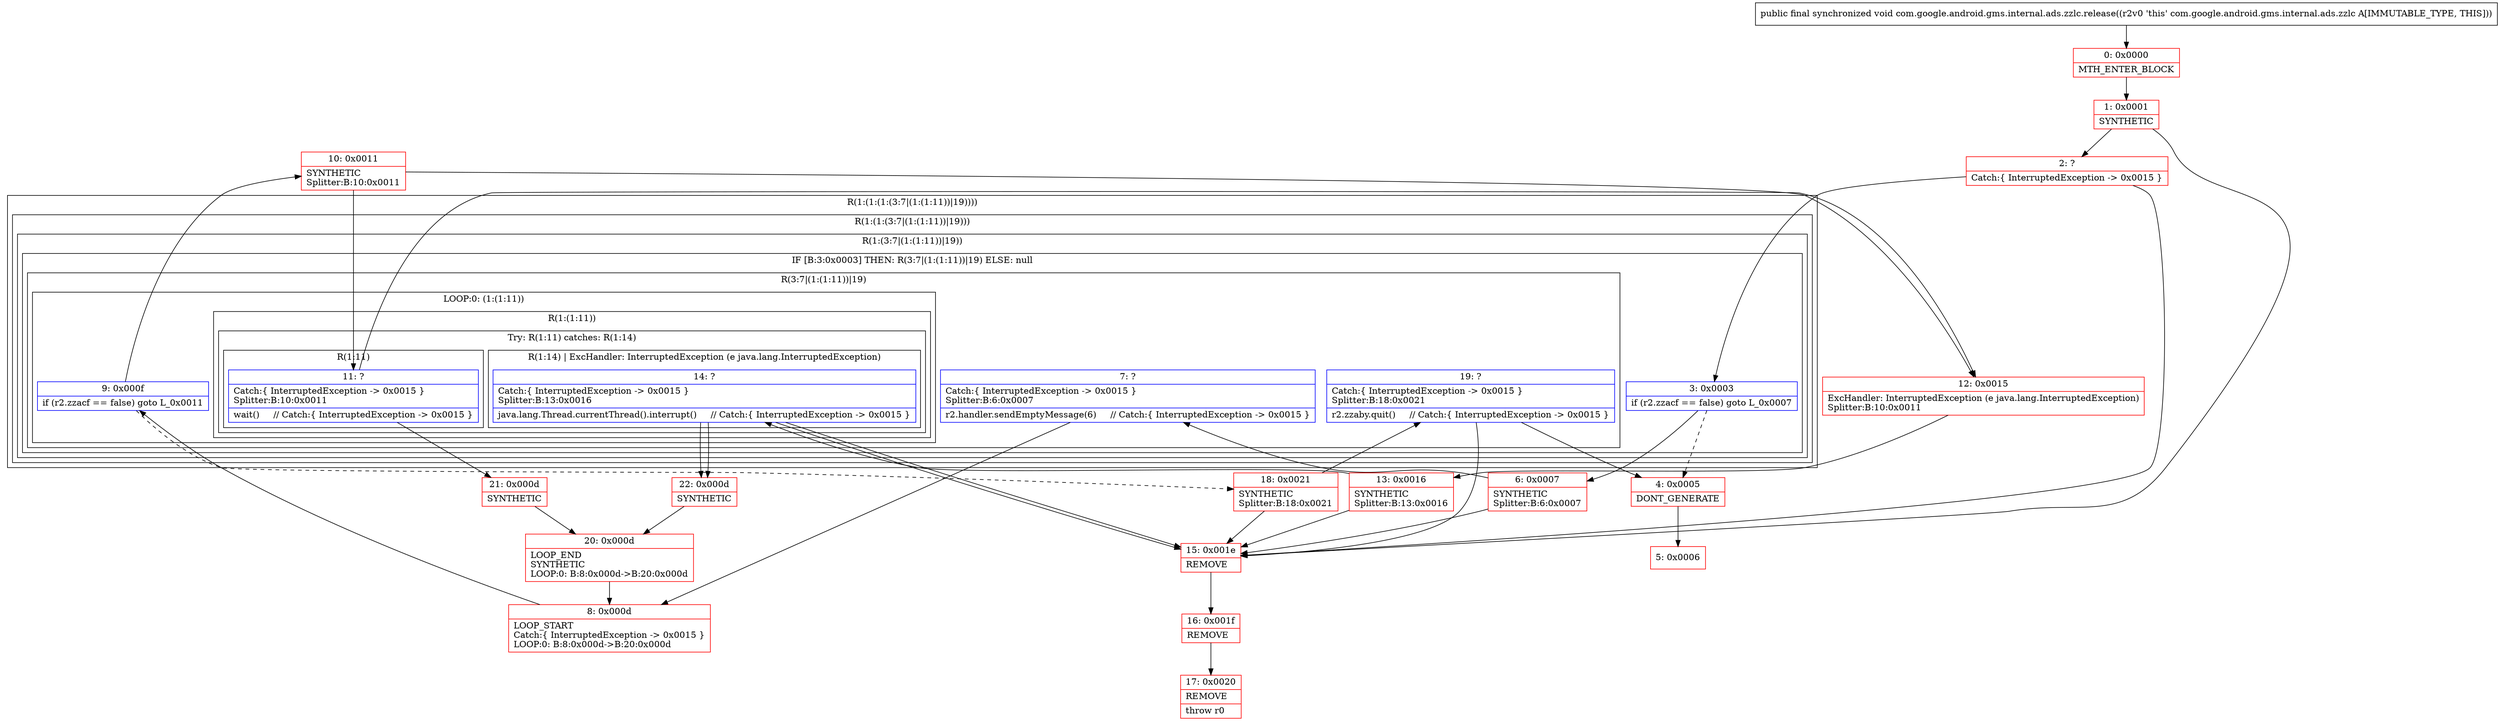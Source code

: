 digraph "CFG forcom.google.android.gms.internal.ads.zzlc.release()V" {
subgraph cluster_Region_43680913 {
label = "R(1:(1:(1:(3:7|(1:(1:11))|19))))";
node [shape=record,color=blue];
subgraph cluster_Region_885591767 {
label = "R(1:(1:(3:7|(1:(1:11))|19)))";
node [shape=record,color=blue];
subgraph cluster_Region_816226102 {
label = "R(1:(3:7|(1:(1:11))|19))";
node [shape=record,color=blue];
subgraph cluster_IfRegion_351474132 {
label = "IF [B:3:0x0003] THEN: R(3:7|(1:(1:11))|19) ELSE: null";
node [shape=record,color=blue];
Node_3 [shape=record,label="{3\:\ 0x0003|if (r2.zzacf == false) goto L_0x0007\l}"];
subgraph cluster_Region_1109111255 {
label = "R(3:7|(1:(1:11))|19)";
node [shape=record,color=blue];
Node_7 [shape=record,label="{7\:\ ?|Catch:\{ InterruptedException \-\> 0x0015 \}\lSplitter:B:6:0x0007\l|r2.handler.sendEmptyMessage(6)     \/\/ Catch:\{ InterruptedException \-\> 0x0015 \}\l}"];
subgraph cluster_LoopRegion_1054384373 {
label = "LOOP:0: (1:(1:11))";
node [shape=record,color=blue];
Node_9 [shape=record,label="{9\:\ 0x000f|if (r2.zzacf == false) goto L_0x0011\l}"];
subgraph cluster_Region_973326135 {
label = "R(1:(1:11))";
node [shape=record,color=blue];
subgraph cluster_TryCatchRegion_913443858 {
label = "Try: R(1:11) catches: R(1:14)";
node [shape=record,color=blue];
subgraph cluster_Region_704157186 {
label = "R(1:11)";
node [shape=record,color=blue];
Node_11 [shape=record,label="{11\:\ ?|Catch:\{ InterruptedException \-\> 0x0015 \}\lSplitter:B:10:0x0011\l|wait()     \/\/ Catch:\{ InterruptedException \-\> 0x0015 \}\l}"];
}
subgraph cluster_Region_1381778624 {
label = "R(1:14) | ExcHandler: InterruptedException (e java.lang.InterruptedException)\l";
node [shape=record,color=blue];
Node_14 [shape=record,label="{14\:\ ?|Catch:\{ InterruptedException \-\> 0x0015 \}\lSplitter:B:13:0x0016\l|java.lang.Thread.currentThread().interrupt()     \/\/ Catch:\{ InterruptedException \-\> 0x0015 \}\l}"];
}
}
}
}
Node_19 [shape=record,label="{19\:\ ?|Catch:\{ InterruptedException \-\> 0x0015 \}\lSplitter:B:18:0x0021\l|r2.zzaby.quit()     \/\/ Catch:\{ InterruptedException \-\> 0x0015 \}\l}"];
}
}
}
}
}
subgraph cluster_Region_1381778624 {
label = "R(1:14) | ExcHandler: InterruptedException (e java.lang.InterruptedException)\l";
node [shape=record,color=blue];
Node_14 [shape=record,label="{14\:\ ?|Catch:\{ InterruptedException \-\> 0x0015 \}\lSplitter:B:13:0x0016\l|java.lang.Thread.currentThread().interrupt()     \/\/ Catch:\{ InterruptedException \-\> 0x0015 \}\l}"];
}
Node_0 [shape=record,color=red,label="{0\:\ 0x0000|MTH_ENTER_BLOCK\l}"];
Node_1 [shape=record,color=red,label="{1\:\ 0x0001|SYNTHETIC\l}"];
Node_2 [shape=record,color=red,label="{2\:\ ?|Catch:\{ InterruptedException \-\> 0x0015 \}\l}"];
Node_4 [shape=record,color=red,label="{4\:\ 0x0005|DONT_GENERATE\l}"];
Node_5 [shape=record,color=red,label="{5\:\ 0x0006}"];
Node_6 [shape=record,color=red,label="{6\:\ 0x0007|SYNTHETIC\lSplitter:B:6:0x0007\l}"];
Node_8 [shape=record,color=red,label="{8\:\ 0x000d|LOOP_START\lCatch:\{ InterruptedException \-\> 0x0015 \}\lLOOP:0: B:8:0x000d\-\>B:20:0x000d\l}"];
Node_10 [shape=record,color=red,label="{10\:\ 0x0011|SYNTHETIC\lSplitter:B:10:0x0011\l}"];
Node_12 [shape=record,color=red,label="{12\:\ 0x0015|ExcHandler: InterruptedException (e java.lang.InterruptedException)\lSplitter:B:10:0x0011\l}"];
Node_13 [shape=record,color=red,label="{13\:\ 0x0016|SYNTHETIC\lSplitter:B:13:0x0016\l}"];
Node_15 [shape=record,color=red,label="{15\:\ 0x001e|REMOVE\l}"];
Node_16 [shape=record,color=red,label="{16\:\ 0x001f|REMOVE\l}"];
Node_17 [shape=record,color=red,label="{17\:\ 0x0020|REMOVE\l|throw r0\l}"];
Node_18 [shape=record,color=red,label="{18\:\ 0x0021|SYNTHETIC\lSplitter:B:18:0x0021\l}"];
Node_20 [shape=record,color=red,label="{20\:\ 0x000d|LOOP_END\lSYNTHETIC\lLOOP:0: B:8:0x000d\-\>B:20:0x000d\l}"];
Node_21 [shape=record,color=red,label="{21\:\ 0x000d|SYNTHETIC\l}"];
Node_22 [shape=record,color=red,label="{22\:\ 0x000d|SYNTHETIC\l}"];
MethodNode[shape=record,label="{public final synchronized void com.google.android.gms.internal.ads.zzlc.release((r2v0 'this' com.google.android.gms.internal.ads.zzlc A[IMMUTABLE_TYPE, THIS])) }"];
MethodNode -> Node_0;
Node_3 -> Node_4[style=dashed];
Node_3 -> Node_6;
Node_7 -> Node_8;
Node_9 -> Node_10;
Node_9 -> Node_18[style=dashed];
Node_11 -> Node_12;
Node_11 -> Node_21;
Node_14 -> Node_15;
Node_14 -> Node_22;
Node_19 -> Node_15;
Node_19 -> Node_4;
Node_14 -> Node_15;
Node_14 -> Node_22;
Node_0 -> Node_1;
Node_1 -> Node_2;
Node_1 -> Node_15;
Node_2 -> Node_3;
Node_2 -> Node_15;
Node_4 -> Node_5;
Node_6 -> Node_7;
Node_6 -> Node_15;
Node_8 -> Node_9;
Node_10 -> Node_11;
Node_10 -> Node_12;
Node_12 -> Node_13;
Node_13 -> Node_14;
Node_13 -> Node_15;
Node_15 -> Node_16;
Node_16 -> Node_17;
Node_18 -> Node_19;
Node_18 -> Node_15;
Node_20 -> Node_8;
Node_21 -> Node_20;
Node_22 -> Node_20;
}

